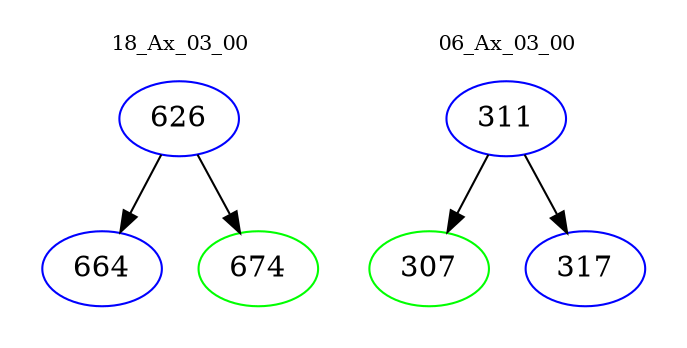 digraph{
subgraph cluster_0 {
color = white
label = "18_Ax_03_00";
fontsize=10;
T0_626 [label="626", color="blue"]
T0_626 -> T0_664 [color="black"]
T0_664 [label="664", color="blue"]
T0_626 -> T0_674 [color="black"]
T0_674 [label="674", color="green"]
}
subgraph cluster_1 {
color = white
label = "06_Ax_03_00";
fontsize=10;
T1_311 [label="311", color="blue"]
T1_311 -> T1_307 [color="black"]
T1_307 [label="307", color="green"]
T1_311 -> T1_317 [color="black"]
T1_317 [label="317", color="blue"]
}
}
